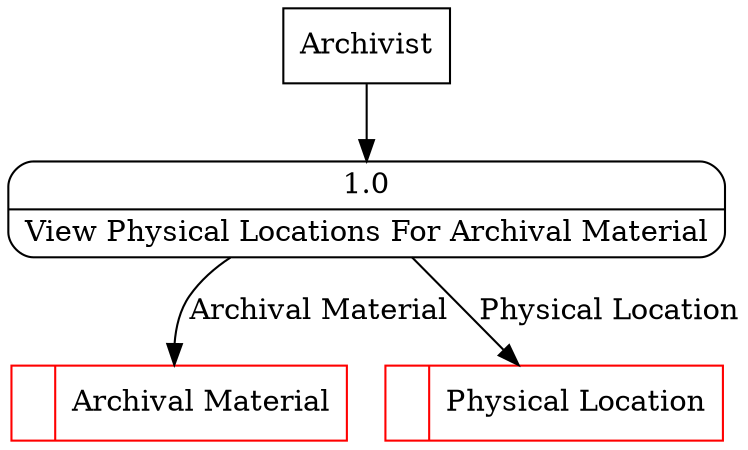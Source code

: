 digraph dfd2{ 
node[shape=record]
200 [label="<f0>  |<f1> Archival Material " color=red];
201 [label="<f0>  |<f1> Physical Location " color=red];
202 [label="Archivist" shape=box];
203 [label="{<f0> 1.0|<f1> View Physical Locations For Archival Material }" shape=Mrecord];
202 -> 203
203 -> 201 [label="Physical Location"]
203 -> 200 [label="Archival Material"]
}